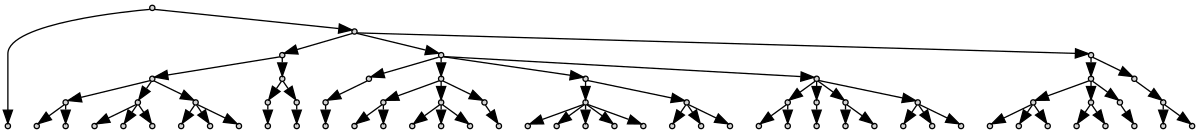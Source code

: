digraph bct {
  ranksep="0.2 equally"
  size="8,8";
  node [color=black, fillcolor=lightgray, style=filled, shape=circle, width=0.05];

  root[label="",group=root]

  c1[label=""]
  c2[label=""]
  c3[label=""]
  c4[label=""]
  c5[label=""]
  c6[label=""]
  c7[label=""]
  c8[label=""]
  c9[label=""]
  c10[label=""]
  c11[label=""]
  c12[label=""]
  c13[label=""]
  c14[label=""]
  c15[label=""]
  c16[label=""]
  c17[label=""]
  c18[label=""]
  c19[label=""]
  c20[label=""]
  c21[label=""]
  c22[label=""]
  c23[label=""]
  c24[label=""]
  c25[label=""]
  c26[label=""]
  c27[label=""]
  c28[label=""]
  c29[label=""]
  c30[label=""]
  c31[label=""]
  c32[label=""]
  c33[label=""]
  c34[label=""]
  c35[label=""]
  c36[label=""]
  c37[label=""]
  c38[label=""]
  c39[label=""]
  c40[label=""]
  c41[label=""]
  c42[label=""]
  c43[label=""]
  c44[label=""]
  c45[label=""]
  c46[label=""]
  c47[label=""]
  c48[label=""]
  c49[label=""]
  c50[label=""]
  c51[label=""]
  c52[label=""]
  c53[label=""]
  c54[label=""]
  c55[label=""]
  c56[label=""]
  c57[label=""]
  c58[label=""]
  c59[label=""]
  c60[label=""]
  c61[label=""]
  c62[label=""]
  c63[label=""]
  c64[label=""]
  c65[label=""]
  c66[label=""]
  c67[label=""]
  c68[label=""]
  c69[label=""]
  c70[label=""]
  c71[label=""]
  c72[label=""]
  c73[label=""]

  // level 1
  root -> c1;
  root -> c2;

  // level 2
  c2 -> c3;
  c2 -> c4;
  c2 -> c5;

  // level 3
  c3 -> c6;
  c3 -> c7;

  c4 -> c8;
  c4 -> c9;
  c4 -> c10;
  c4 -> c11;

  c5 -> c12;
  c5 -> c13;

  // level 4
  c6 -> { c14 c15 c16 }
  c7 -> { c17 c18 }
  c8 -> { c19 }
  c9 -> { c20 c21 c22 }
  c10 -> { c23 c24 }
  c11 -> { c25 c26 c27 c28 }
  c12 -> { c29 c30 c31 }
  c13 -> { c32 }

  // level 5
  c14 -> { c33 c34 }
  c15 -> { c35 c36 c37 }
  c16 -> { c38 c39 c40 }
  c17 -> { c41 }
  c18 -> { c42 }
  c19 -> { c43 }
  c20 -> { c44 c45 }
  c21 -> { c46 c47 c48 }
  c22 -> { c49 }
  c23 -> { c50 c51 c52 c53 c54 }
  c24 -> { c55 c56 c57 }
  c25 -> { c58 c59 }
  c26 -> { c60 }
  c27 -> { c61 c62 }
  c28 -> { c63 c64 c65 }
  c29 -> { c66 c67 c68 }
  c30 -> { c69 c70 }
  c31 -> { c71 }
  c32 -> { c72 c73 }

  {rank=same; c1 c33 c34 c35 c36 c37 c38 c39 c40 c41 c42 c43 c44 c45 c46 c47 c48
c49 c50 c51 c52 c54 c54 c55 c56 c57 c58 c59 c60 c61 c62 c63 c64 c65 c66 c67 c68
c69 c70 c71 c72 c73 }
}
